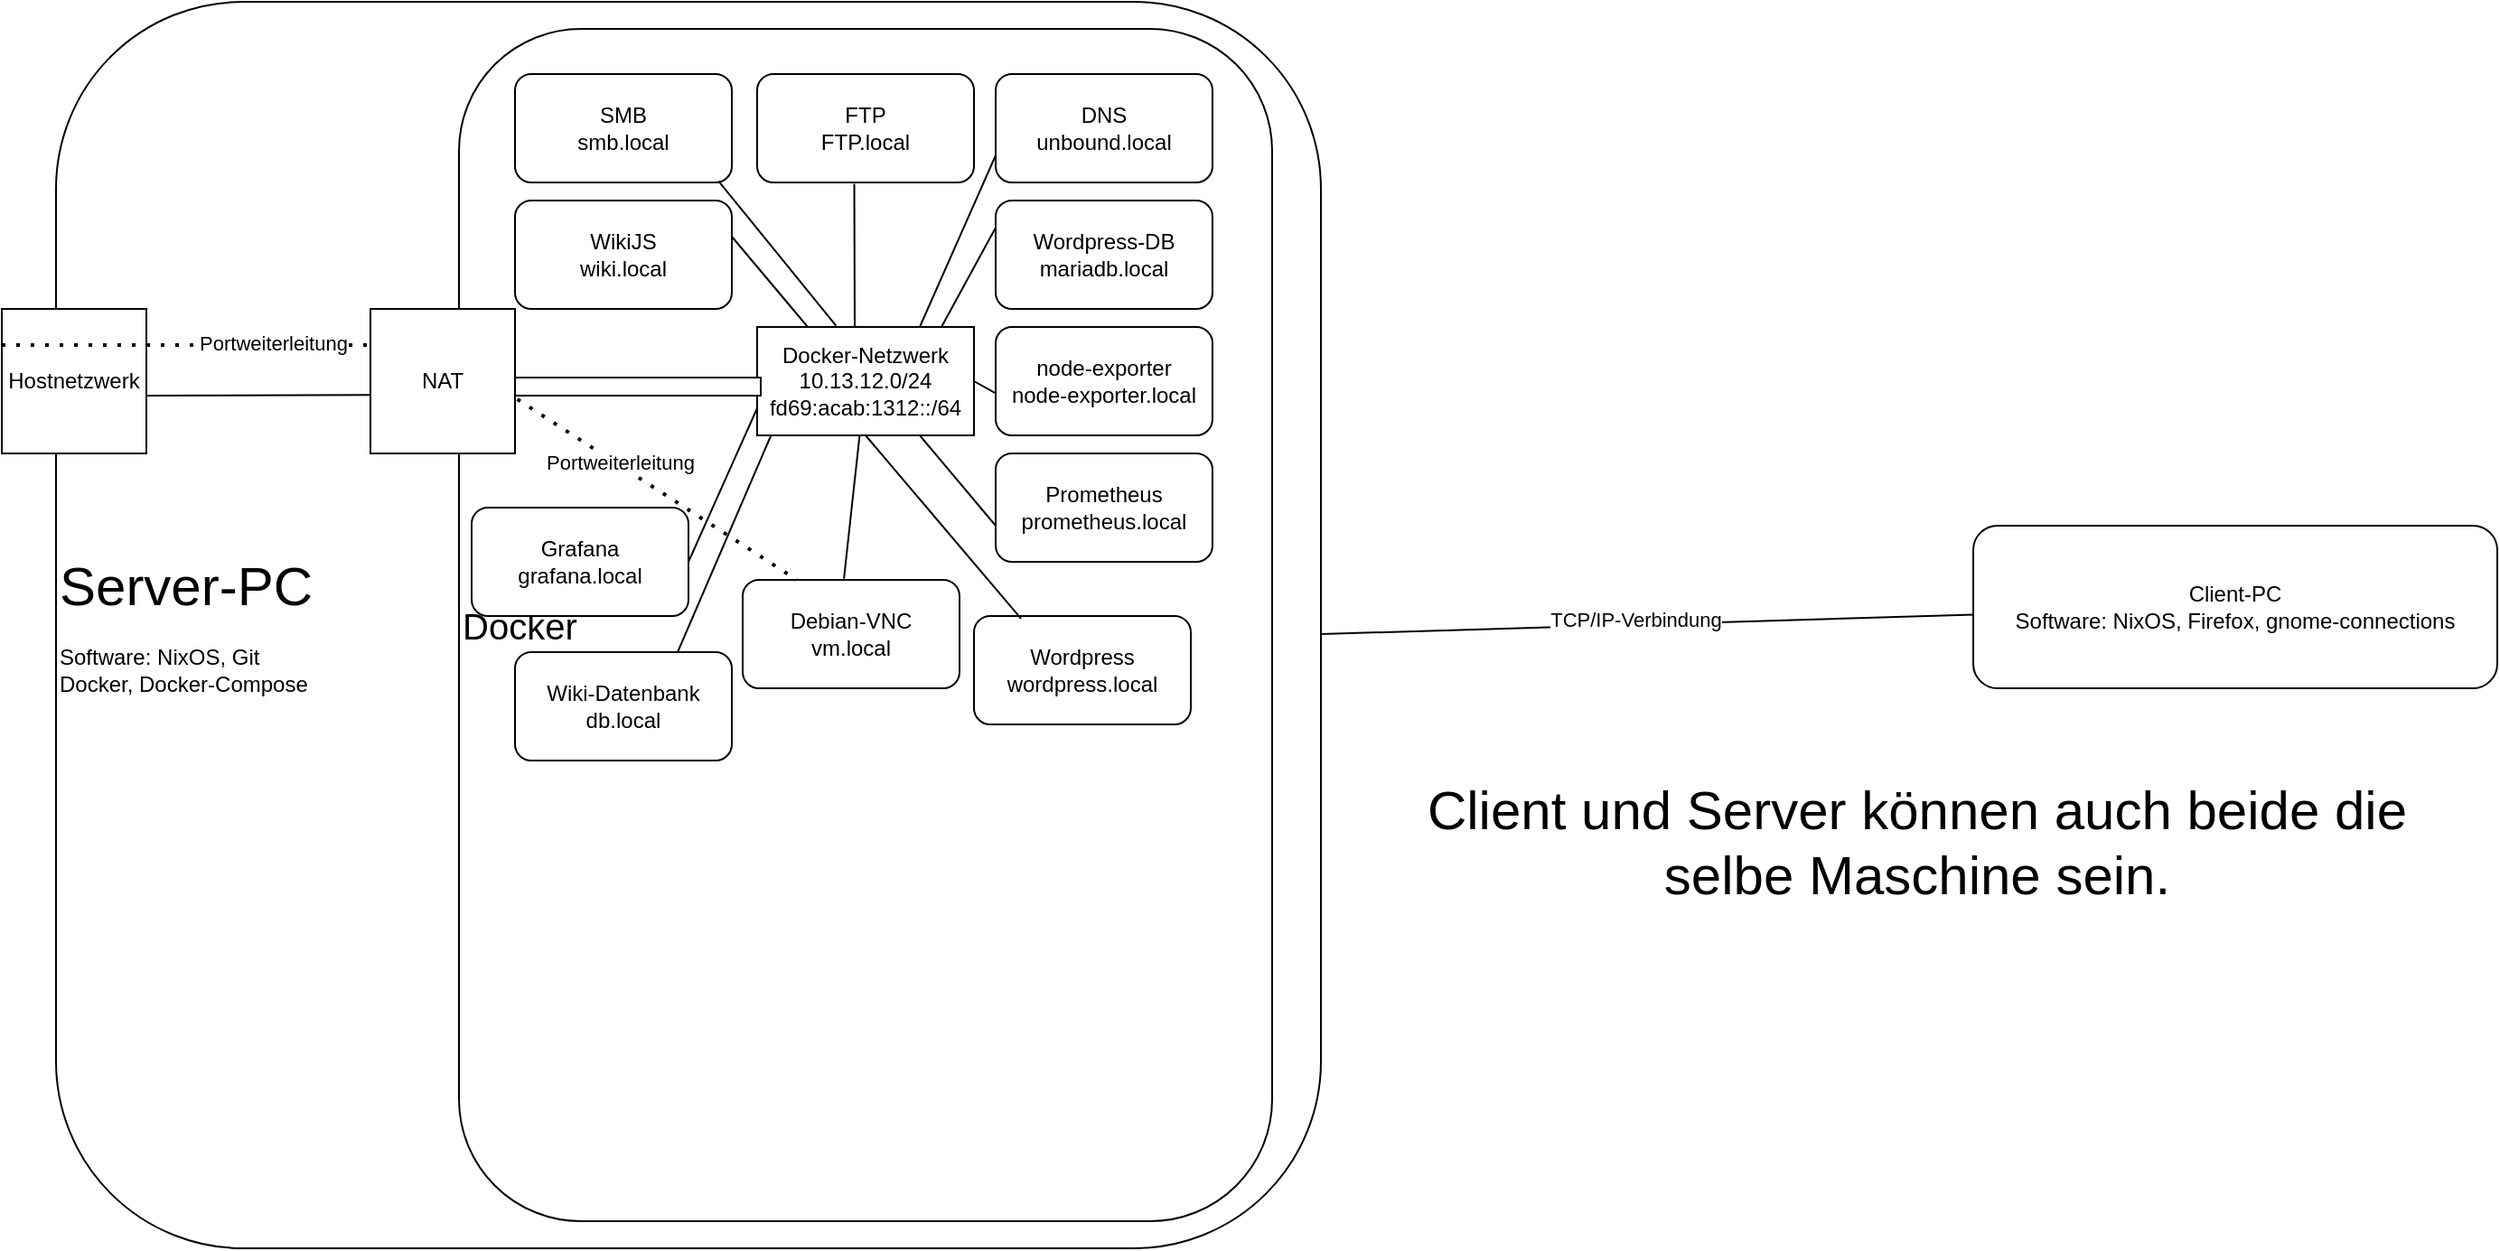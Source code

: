 <mxfile version="24.8.6">
  <diagram name="Seite-1" id="uUMlg6GqE2Maxl7x4061">
    <mxGraphModel dx="1770" dy="1211" grid="1" gridSize="10" guides="1" tooltips="1" connect="1" arrows="1" fold="1" page="1" pageScale="1" pageWidth="827" pageHeight="1169" math="0" shadow="0">
      <root>
        <mxCell id="0" />
        <mxCell id="1" parent="0" />
        <mxCell id="Y1Wxb-fKC7w3Xf1_6LL6-1" value="&lt;div align=&quot;left&quot;&gt;&lt;font style=&quot;font-size: 30px;&quot;&gt;Server-PC&lt;/font&gt;&lt;/div&gt;&lt;div&gt;&lt;br&gt;&lt;/div&gt;&lt;div&gt;Software: NixOS, Git &lt;br&gt;&lt;/div&gt;&lt;div&gt;Docker, Docker-Compose&lt;br&gt;&lt;/div&gt;" style="rounded=1;whiteSpace=wrap;html=1;align=left;" vertex="1" parent="1">
          <mxGeometry x="40" y="490" width="700" height="690" as="geometry" />
        </mxCell>
        <mxCell id="Y1Wxb-fKC7w3Xf1_6LL6-2" value="&lt;div&gt;Client-PC&lt;/div&gt;&lt;div&gt;Software: NixOS, Firefox, gnome-connections&lt;br&gt;&lt;/div&gt;" style="rounded=1;whiteSpace=wrap;html=1;" vertex="1" parent="1">
          <mxGeometry x="1101" y="780" width="290" height="90" as="geometry" />
        </mxCell>
        <mxCell id="Y1Wxb-fKC7w3Xf1_6LL6-3" value="&lt;div style=&quot;font-size: 20px;&quot; align=&quot;left&quot;&gt;&lt;font style=&quot;font-size: 20px;&quot;&gt;Docker&lt;/font&gt;&lt;/div&gt;" style="rounded=1;whiteSpace=wrap;html=1;align=left;" vertex="1" parent="1">
          <mxGeometry x="263" y="505" width="450" height="660" as="geometry" />
        </mxCell>
        <mxCell id="Y1Wxb-fKC7w3Xf1_6LL6-4" value="&lt;div&gt;SMB&lt;/div&gt;&lt;div&gt;smb.local&lt;br&gt;&lt;/div&gt;" style="rounded=1;whiteSpace=wrap;html=1;" vertex="1" parent="1">
          <mxGeometry x="294" y="530" width="120" height="60" as="geometry" />
        </mxCell>
        <mxCell id="Y1Wxb-fKC7w3Xf1_6LL6-6" value="&lt;div&gt;FTP&lt;br&gt;&lt;/div&gt;&lt;div&gt;FTP.local&lt;br&gt;&lt;/div&gt;" style="rounded=1;whiteSpace=wrap;html=1;" vertex="1" parent="1">
          <mxGeometry x="428" y="530" width="120" height="60" as="geometry" />
        </mxCell>
        <mxCell id="Y1Wxb-fKC7w3Xf1_6LL6-7" value="&lt;div&gt;Debian-VNC&lt;br&gt;&lt;/div&gt;&lt;div&gt;vm.local&lt;/div&gt;" style="rounded=1;whiteSpace=wrap;html=1;" vertex="1" parent="1">
          <mxGeometry x="420" y="810" width="120" height="60" as="geometry" />
        </mxCell>
        <mxCell id="Y1Wxb-fKC7w3Xf1_6LL6-8" value="&lt;div&gt;Wordpress&lt;br&gt;&lt;/div&gt;&lt;div&gt;wordpress.local&lt;/div&gt;" style="rounded=1;whiteSpace=wrap;html=1;" vertex="1" parent="1">
          <mxGeometry x="548" y="830" width="120" height="60" as="geometry" />
        </mxCell>
        <mxCell id="Y1Wxb-fKC7w3Xf1_6LL6-10" value="&lt;div&gt;DNS&lt;/div&gt;&lt;div&gt;unbound.local&lt;br&gt;&lt;/div&gt;" style="rounded=1;whiteSpace=wrap;html=1;" vertex="1" parent="1">
          <mxGeometry x="560" y="530" width="120" height="60" as="geometry" />
        </mxCell>
        <mxCell id="Y1Wxb-fKC7w3Xf1_6LL6-11" value="&lt;div&gt;Wordpress-DB&lt;br&gt;&lt;/div&gt;&lt;div&gt;mariadb.local&lt;br&gt;&lt;/div&gt;" style="rounded=1;whiteSpace=wrap;html=1;" vertex="1" parent="1">
          <mxGeometry x="560" y="600" width="120" height="60" as="geometry" />
        </mxCell>
        <mxCell id="Y1Wxb-fKC7w3Xf1_6LL6-12" value="&lt;div&gt;Grafana&lt;/div&gt;&lt;div&gt;grafana.local&lt;br&gt;&lt;/div&gt;" style="rounded=1;whiteSpace=wrap;html=1;" vertex="1" parent="1">
          <mxGeometry x="270" y="770" width="120" height="60" as="geometry" />
        </mxCell>
        <mxCell id="Y1Wxb-fKC7w3Xf1_6LL6-13" value="&lt;div&gt;Prometheus&lt;/div&gt;&lt;div&gt;prometheus.local&lt;br&gt;&lt;/div&gt;" style="rounded=1;whiteSpace=wrap;html=1;" vertex="1" parent="1">
          <mxGeometry x="560" y="740" width="120" height="60" as="geometry" />
        </mxCell>
        <mxCell id="Y1Wxb-fKC7w3Xf1_6LL6-14" value="&lt;div&gt;node-exporter&lt;/div&gt;&lt;div&gt;node-exporter.local&lt;br&gt;&lt;/div&gt;" style="rounded=1;whiteSpace=wrap;html=1;" vertex="1" parent="1">
          <mxGeometry x="560" y="670" width="120" height="60" as="geometry" />
        </mxCell>
        <mxCell id="Y1Wxb-fKC7w3Xf1_6LL6-15" value="&lt;div&gt;WikiJS&lt;/div&gt;&lt;div&gt;wiki.local&lt;br&gt;&lt;/div&gt;" style="rounded=1;whiteSpace=wrap;html=1;" vertex="1" parent="1">
          <mxGeometry x="294" y="600" width="120" height="60" as="geometry" />
        </mxCell>
        <mxCell id="Y1Wxb-fKC7w3Xf1_6LL6-16" value="&lt;div&gt;Wiki-Datenbank&lt;br&gt;&lt;/div&gt;&lt;div&gt;db.local&lt;br&gt;&lt;/div&gt;" style="rounded=1;whiteSpace=wrap;html=1;" vertex="1" parent="1">
          <mxGeometry x="294" y="850" width="120" height="60" as="geometry" />
        </mxCell>
        <mxCell id="Y1Wxb-fKC7w3Xf1_6LL6-18" value="" style="endArrow=none;html=1;rounded=0;" edge="1" parent="1" target="Y1Wxb-fKC7w3Xf1_6LL6-2">
          <mxGeometry width="50" height="50" relative="1" as="geometry">
            <mxPoint x="740" y="840" as="sourcePoint" />
            <mxPoint x="790" y="790" as="targetPoint" />
          </mxGeometry>
        </mxCell>
        <mxCell id="Y1Wxb-fKC7w3Xf1_6LL6-19" value="TCP/IP-Verbindung" style="edgeLabel;html=1;align=center;verticalAlign=middle;resizable=0;points=[];" vertex="1" connectable="0" parent="Y1Wxb-fKC7w3Xf1_6LL6-18">
          <mxGeometry x="-0.039" y="3" relative="1" as="geometry">
            <mxPoint as="offset" />
          </mxGeometry>
        </mxCell>
        <mxCell id="Y1Wxb-fKC7w3Xf1_6LL6-20" value="&lt;font style=&quot;font-size: 30px;&quot;&gt;Client und Server können auch beide die selbe Maschine sein.&lt;font style=&quot;font-size: 30px;&quot;&gt;&lt;br&gt;&lt;/font&gt;&lt;/font&gt;" style="text;html=1;align=center;verticalAlign=middle;whiteSpace=wrap;rounded=0;" vertex="1" parent="1">
          <mxGeometry x="760" y="940" width="620" height="30" as="geometry" />
        </mxCell>
        <mxCell id="Y1Wxb-fKC7w3Xf1_6LL6-21" value="&lt;div&gt;Docker-Netzwerk&lt;/div&gt;&lt;div&gt;10.13.12.0/24&lt;/div&gt;&lt;div&gt;fd69:acab:1312::/64&lt;br&gt;&lt;/div&gt;" style="rounded=0;whiteSpace=wrap;html=1;" vertex="1" parent="1">
          <mxGeometry x="428" y="670" width="120" height="60" as="geometry" />
        </mxCell>
        <mxCell id="Y1Wxb-fKC7w3Xf1_6LL6-23" value="" style="endArrow=none;html=1;rounded=0;exitX=0.467;exitY=-0.012;exitDx=0;exitDy=0;exitPerimeter=0;" edge="1" parent="1" source="Y1Wxb-fKC7w3Xf1_6LL6-7" target="Y1Wxb-fKC7w3Xf1_6LL6-21">
          <mxGeometry width="50" height="50" relative="1" as="geometry">
            <mxPoint x="410" y="850" as="sourcePoint" />
            <mxPoint x="460" y="800" as="targetPoint" />
          </mxGeometry>
        </mxCell>
        <mxCell id="Y1Wxb-fKC7w3Xf1_6LL6-24" value="" style="endArrow=none;html=1;rounded=0;exitX=0.217;exitY=0.024;exitDx=0;exitDy=0;exitPerimeter=0;entryX=0.5;entryY=1;entryDx=0;entryDy=0;" edge="1" parent="1" source="Y1Wxb-fKC7w3Xf1_6LL6-8" target="Y1Wxb-fKC7w3Xf1_6LL6-21">
          <mxGeometry width="50" height="50" relative="1" as="geometry">
            <mxPoint x="436" y="819" as="sourcePoint" />
            <mxPoint x="481" y="740" as="targetPoint" />
          </mxGeometry>
        </mxCell>
        <mxCell id="Y1Wxb-fKC7w3Xf1_6LL6-25" value="" style="endArrow=none;html=1;rounded=0;exitX=0.217;exitY=0.024;exitDx=0;exitDy=0;exitPerimeter=0;entryX=0.75;entryY=1;entryDx=0;entryDy=0;" edge="1" parent="1" target="Y1Wxb-fKC7w3Xf1_6LL6-21">
          <mxGeometry width="50" height="50" relative="1" as="geometry">
            <mxPoint x="560" y="780" as="sourcePoint" />
            <mxPoint x="522" y="699" as="targetPoint" />
          </mxGeometry>
        </mxCell>
        <mxCell id="Y1Wxb-fKC7w3Xf1_6LL6-26" value="" style="endArrow=none;html=1;rounded=0;exitX=-0.004;exitY=0.607;exitDx=0;exitDy=0;exitPerimeter=0;entryX=0.75;entryY=1;entryDx=0;entryDy=0;" edge="1" parent="1" source="Y1Wxb-fKC7w3Xf1_6LL6-14">
          <mxGeometry width="50" height="50" relative="1" as="geometry">
            <mxPoint x="590" y="750" as="sourcePoint" />
            <mxPoint x="548" y="700" as="targetPoint" />
          </mxGeometry>
        </mxCell>
        <mxCell id="Y1Wxb-fKC7w3Xf1_6LL6-27" value="" style="endArrow=none;html=1;rounded=0;exitX=0.217;exitY=0.024;exitDx=0;exitDy=0;exitPerimeter=0;entryX=0.75;entryY=1;entryDx=0;entryDy=0;" edge="1" parent="1">
          <mxGeometry width="50" height="50" relative="1" as="geometry">
            <mxPoint x="456" y="670" as="sourcePoint" />
            <mxPoint x="414" y="620" as="targetPoint" />
          </mxGeometry>
        </mxCell>
        <mxCell id="Y1Wxb-fKC7w3Xf1_6LL6-28" value="" style="endArrow=none;html=1;rounded=0;entryX=0.939;entryY=0.988;entryDx=0;entryDy=0;exitX=0.364;exitY=-0.012;exitDx=0;exitDy=0;exitPerimeter=0;entryPerimeter=0;" edge="1" parent="1" source="Y1Wxb-fKC7w3Xf1_6LL6-21" target="Y1Wxb-fKC7w3Xf1_6LL6-4">
          <mxGeometry width="50" height="50" relative="1" as="geometry">
            <mxPoint x="450" y="670" as="sourcePoint" />
            <mxPoint x="424" y="630" as="targetPoint" />
          </mxGeometry>
        </mxCell>
        <mxCell id="Y1Wxb-fKC7w3Xf1_6LL6-29" value="" style="endArrow=none;html=1;rounded=0;entryX=0.448;entryY=1.012;entryDx=0;entryDy=0;entryPerimeter=0;" edge="1" parent="1" target="Y1Wxb-fKC7w3Xf1_6LL6-6">
          <mxGeometry width="50" height="50" relative="1" as="geometry">
            <mxPoint x="482" y="670" as="sourcePoint" />
            <mxPoint x="424" y="600" as="targetPoint" />
          </mxGeometry>
        </mxCell>
        <mxCell id="Y1Wxb-fKC7w3Xf1_6LL6-30" value="" style="endArrow=none;html=1;rounded=0;entryX=0;entryY=0.75;entryDx=0;entryDy=0;exitX=0.75;exitY=0;exitDx=0;exitDy=0;" edge="1" parent="1" source="Y1Wxb-fKC7w3Xf1_6LL6-21" target="Y1Wxb-fKC7w3Xf1_6LL6-10">
          <mxGeometry width="50" height="50" relative="1" as="geometry">
            <mxPoint x="559.29" y="649" as="sourcePoint" />
            <mxPoint x="559.29" y="570" as="targetPoint" />
          </mxGeometry>
        </mxCell>
        <mxCell id="Y1Wxb-fKC7w3Xf1_6LL6-31" value="" style="endArrow=none;html=1;rounded=0;entryX=0;entryY=0.25;entryDx=0;entryDy=0;" edge="1" parent="1" target="Y1Wxb-fKC7w3Xf1_6LL6-11">
          <mxGeometry width="50" height="50" relative="1" as="geometry">
            <mxPoint x="530" y="670" as="sourcePoint" />
            <mxPoint x="570" y="585" as="targetPoint" />
          </mxGeometry>
        </mxCell>
        <mxCell id="Y1Wxb-fKC7w3Xf1_6LL6-32" value="" style="endArrow=none;html=1;rounded=0;entryX=0.014;entryY=0.857;entryDx=0;entryDy=0;entryPerimeter=0;exitX=0.75;exitY=0;exitDx=0;exitDy=0;" edge="1" parent="1" source="Y1Wxb-fKC7w3Xf1_6LL6-16">
          <mxGeometry width="50" height="50" relative="1" as="geometry">
            <mxPoint x="414" y="758.58" as="sourcePoint" />
            <mxPoint x="435.68" y="730.0" as="targetPoint" />
          </mxGeometry>
        </mxCell>
        <mxCell id="Y1Wxb-fKC7w3Xf1_6LL6-34" value="" style="endArrow=none;html=1;rounded=0;entryX=0;entryY=0.75;entryDx=0;entryDy=0;exitX=1;exitY=0.5;exitDx=0;exitDy=0;" edge="1" parent="1" source="Y1Wxb-fKC7w3Xf1_6LL6-12" target="Y1Wxb-fKC7w3Xf1_6LL6-21">
          <mxGeometry width="50" height="50" relative="1" as="geometry">
            <mxPoint x="424" y="768.58" as="sourcePoint" />
            <mxPoint x="445.68" y="740.0" as="targetPoint" />
          </mxGeometry>
        </mxCell>
        <mxCell id="Y1Wxb-fKC7w3Xf1_6LL6-36" value="NAT" style="whiteSpace=wrap;html=1;aspect=fixed;" vertex="1" parent="1">
          <mxGeometry x="214" y="660" width="80" height="80" as="geometry" />
        </mxCell>
        <mxCell id="Y1Wxb-fKC7w3Xf1_6LL6-37" value="" style="rounded=0;whiteSpace=wrap;html=1;" vertex="1" parent="1">
          <mxGeometry x="294" y="698" width="136" height="10" as="geometry" />
        </mxCell>
        <mxCell id="Y1Wxb-fKC7w3Xf1_6LL6-39" value="" style="endArrow=none;dashed=1;html=1;dashPattern=1 3;strokeWidth=2;rounded=0;entryX=0.25;entryY=0;entryDx=0;entryDy=0;exitX=1.016;exitY=0.625;exitDx=0;exitDy=0;exitPerimeter=0;" edge="1" parent="1" source="Y1Wxb-fKC7w3Xf1_6LL6-36" target="Y1Wxb-fKC7w3Xf1_6LL6-7">
          <mxGeometry width="50" height="50" relative="1" as="geometry">
            <mxPoint x="410" y="850" as="sourcePoint" />
            <mxPoint x="460" y="800" as="targetPoint" />
          </mxGeometry>
        </mxCell>
        <mxCell id="Y1Wxb-fKC7w3Xf1_6LL6-40" value="Portweiterleitung" style="edgeLabel;html=1;align=center;verticalAlign=middle;resizable=0;points=[];" vertex="1" connectable="0" parent="Y1Wxb-fKC7w3Xf1_6LL6-39">
          <mxGeometry x="-0.277" y="2" relative="1" as="geometry">
            <mxPoint as="offset" />
          </mxGeometry>
        </mxCell>
        <mxCell id="Y1Wxb-fKC7w3Xf1_6LL6-41" value="Hostnetzwerk" style="whiteSpace=wrap;html=1;aspect=fixed;" vertex="1" parent="1">
          <mxGeometry x="10" y="660" width="80" height="80" as="geometry" />
        </mxCell>
        <mxCell id="Y1Wxb-fKC7w3Xf1_6LL6-42" value="" style="endArrow=none;html=1;rounded=0;entryX=0;entryY=0.596;entryDx=0;entryDy=0;entryPerimeter=0;" edge="1" parent="1" target="Y1Wxb-fKC7w3Xf1_6LL6-36">
          <mxGeometry width="50" height="50" relative="1" as="geometry">
            <mxPoint x="90" y="708" as="sourcePoint" />
            <mxPoint x="140" y="658" as="targetPoint" />
          </mxGeometry>
        </mxCell>
        <mxCell id="Y1Wxb-fKC7w3Xf1_6LL6-43" value="" style="endArrow=none;dashed=1;html=1;dashPattern=1 3;strokeWidth=2;rounded=0;entryX=0;entryY=0.25;entryDx=0;entryDy=0;exitX=0;exitY=0.25;exitDx=0;exitDy=0;" edge="1" parent="1" source="Y1Wxb-fKC7w3Xf1_6LL6-41" target="Y1Wxb-fKC7w3Xf1_6LL6-36">
          <mxGeometry width="50" height="50" relative="1" as="geometry">
            <mxPoint x="220" y="780" as="sourcePoint" />
            <mxPoint x="270" y="730" as="targetPoint" />
          </mxGeometry>
        </mxCell>
        <mxCell id="Y1Wxb-fKC7w3Xf1_6LL6-46" value="Portweiterleitung" style="edgeLabel;html=1;align=center;verticalAlign=middle;resizable=0;points=[];" vertex="1" connectable="0" parent="Y1Wxb-fKC7w3Xf1_6LL6-43">
          <mxGeometry x="0.464" y="1" relative="1" as="geometry">
            <mxPoint as="offset" />
          </mxGeometry>
        </mxCell>
      </root>
    </mxGraphModel>
  </diagram>
</mxfile>
